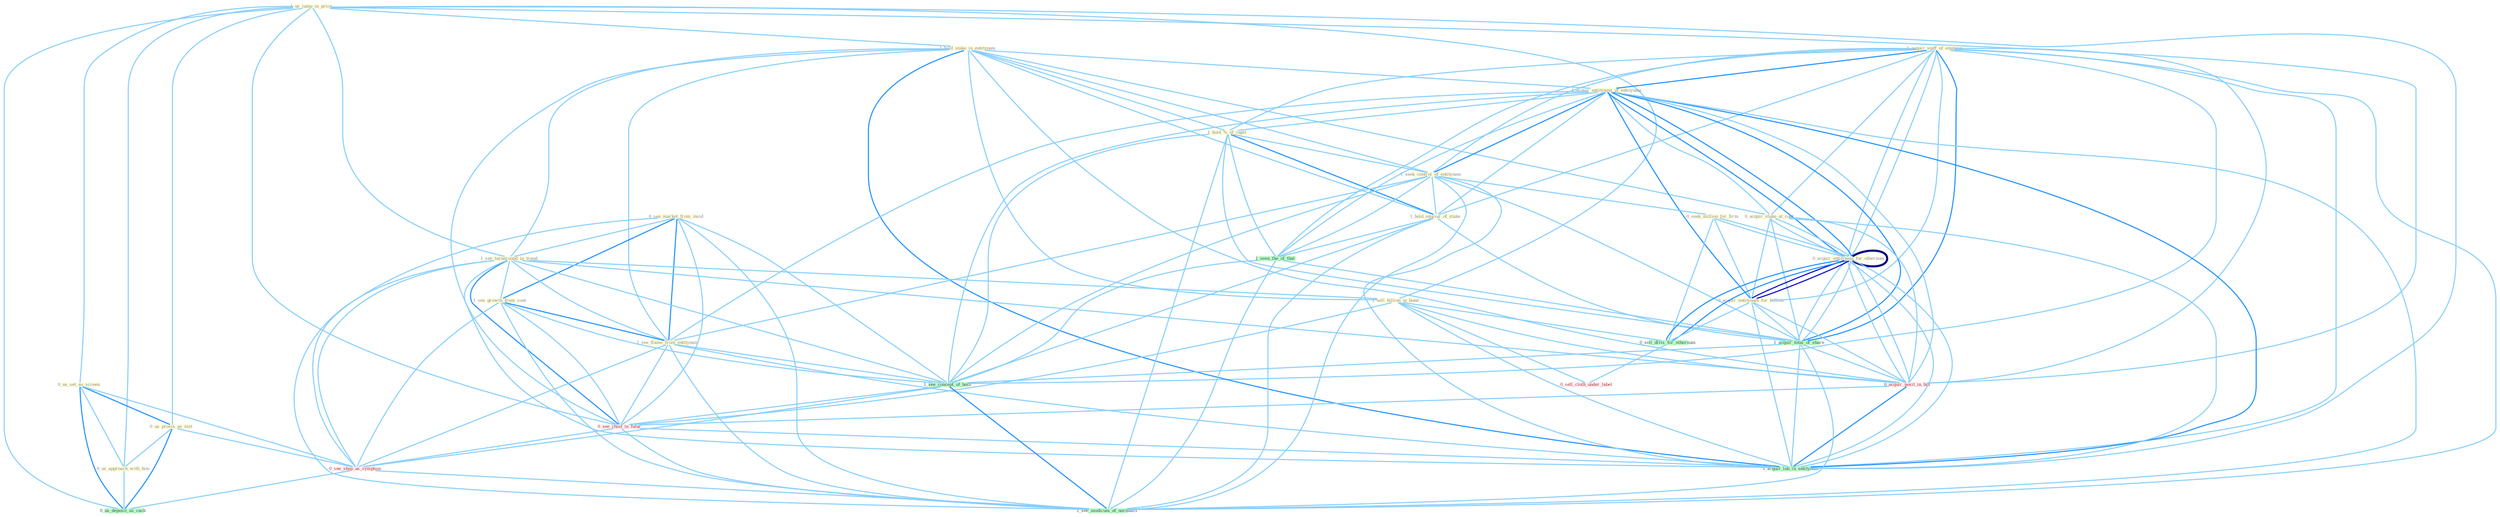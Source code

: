 Graph G{ 
    node
    [shape=polygon,style=filled,width=.5,height=.06,color="#BDFCC9",fixedsize=true,fontsize=4,
    fontcolor="#2f4f4f"];
    {node
    [color="#ffffe0", fontcolor="#8b7d6b"] "1_us_jump_in_price " "0_us_set_as_screen " "1_acquir_staff_of_employe " "0_us_provis_as_test " "1_hold_stake_in_entitynam " "1_acquir_entitynam_of_entitynam " "0_see_market_from_insid " "1_hold_%_of_capit " "1_see_turnaround_in_trend " "1_see_growth_from_coat " "1_seek_control_of_entitynam " "1_hold_equival_of_stake " "1_see_flame_from_entitynam " "0_us_approach_with_him " "0_seek_million_for_firm " "0_acquir_stake_at_cost " "0_acquir_entitynam_for_othernum " "0_acquir_entitynam_for_billion " "1_sell_billion_in_bond "}
{node [color="#fff0f5", fontcolor="#b22222"] "0_sell_cloth_under_label " "0_acquir_posit_in_bid " "0_see_chief_in_futur " "0_see_shop_as_symptom "}
edge [color="#B0E2FF"];

	"1_us_jump_in_price " -- "0_us_set_as_screen " [w="1", color="#87cefa" ];
	"1_us_jump_in_price " -- "0_us_provis_as_test " [w="1", color="#87cefa" ];
	"1_us_jump_in_price " -- "1_hold_stake_in_entitynam " [w="1", color="#87cefa" ];
	"1_us_jump_in_price " -- "1_see_turnaround_in_trend " [w="1", color="#87cefa" ];
	"1_us_jump_in_price " -- "0_us_approach_with_him " [w="1", color="#87cefa" ];
	"1_us_jump_in_price " -- "1_sell_billion_in_bond " [w="1", color="#87cefa" ];
	"1_us_jump_in_price " -- "0_acquir_posit_in_bid " [w="1", color="#87cefa" ];
	"1_us_jump_in_price " -- "0_see_chief_in_futur " [w="1", color="#87cefa" ];
	"1_us_jump_in_price " -- "1_acquir_lab_in_entitynam " [w="1", color="#87cefa" ];
	"1_us_jump_in_price " -- "0_us_deposit_as_cach " [w="1", color="#87cefa" ];
	"0_us_set_as_screen " -- "0_us_provis_as_test " [w="2", color="#1e90ff" , len=0.8];
	"0_us_set_as_screen " -- "0_us_approach_with_him " [w="1", color="#87cefa" ];
	"0_us_set_as_screen " -- "0_see_shop_as_symptom " [w="1", color="#87cefa" ];
	"0_us_set_as_screen " -- "0_us_deposit_as_cach " [w="2", color="#1e90ff" , len=0.8];
	"1_acquir_staff_of_employe " -- "1_acquir_entitynam_of_entitynam " [w="2", color="#1e90ff" , len=0.8];
	"1_acquir_staff_of_employe " -- "1_hold_%_of_capit " [w="1", color="#87cefa" ];
	"1_acquir_staff_of_employe " -- "1_seek_control_of_entitynam " [w="1", color="#87cefa" ];
	"1_acquir_staff_of_employe " -- "1_hold_equival_of_stake " [w="1", color="#87cefa" ];
	"1_acquir_staff_of_employe " -- "0_acquir_stake_at_cost " [w="1", color="#87cefa" ];
	"1_acquir_staff_of_employe " -- "0_acquir_entitynam_for_othernum " [w="1", color="#87cefa" ];
	"1_acquir_staff_of_employe " -- "0_acquir_entitynam_for_billion " [w="1", color="#87cefa" ];
	"1_acquir_staff_of_employe " -- "0_acquir_entitynam_for_othernum " [w="1", color="#87cefa" ];
	"1_acquir_staff_of_employe " -- "1_seen_the_of_that " [w="1", color="#87cefa" ];
	"1_acquir_staff_of_employe " -- "1_acquir_total_of_share " [w="2", color="#1e90ff" , len=0.8];
	"1_acquir_staff_of_employe " -- "0_acquir_posit_in_bid " [w="1", color="#87cefa" ];
	"1_acquir_staff_of_employe " -- "1_see_concept_of_both " [w="1", color="#87cefa" ];
	"1_acquir_staff_of_employe " -- "1_acquir_lab_in_entitynam " [w="1", color="#87cefa" ];
	"1_acquir_staff_of_employe " -- "1_see_modicum_of_normalci " [w="1", color="#87cefa" ];
	"0_us_provis_as_test " -- "0_us_approach_with_him " [w="1", color="#87cefa" ];
	"0_us_provis_as_test " -- "0_see_shop_as_symptom " [w="1", color="#87cefa" ];
	"0_us_provis_as_test " -- "0_us_deposit_as_cach " [w="2", color="#1e90ff" , len=0.8];
	"1_hold_stake_in_entitynam " -- "1_acquir_entitynam_of_entitynam " [w="1", color="#87cefa" ];
	"1_hold_stake_in_entitynam " -- "1_hold_%_of_capit " [w="1", color="#87cefa" ];
	"1_hold_stake_in_entitynam " -- "1_see_turnaround_in_trend " [w="1", color="#87cefa" ];
	"1_hold_stake_in_entitynam " -- "1_seek_control_of_entitynam " [w="1", color="#87cefa" ];
	"1_hold_stake_in_entitynam " -- "1_hold_equival_of_stake " [w="1", color="#87cefa" ];
	"1_hold_stake_in_entitynam " -- "1_see_flame_from_entitynam " [w="1", color="#87cefa" ];
	"1_hold_stake_in_entitynam " -- "0_acquir_stake_at_cost " [w="1", color="#87cefa" ];
	"1_hold_stake_in_entitynam " -- "1_sell_billion_in_bond " [w="1", color="#87cefa" ];
	"1_hold_stake_in_entitynam " -- "0_acquir_posit_in_bid " [w="1", color="#87cefa" ];
	"1_hold_stake_in_entitynam " -- "0_see_chief_in_futur " [w="1", color="#87cefa" ];
	"1_hold_stake_in_entitynam " -- "1_acquir_lab_in_entitynam " [w="2", color="#1e90ff" , len=0.8];
	"1_acquir_entitynam_of_entitynam " -- "1_hold_%_of_capit " [w="1", color="#87cefa" ];
	"1_acquir_entitynam_of_entitynam " -- "1_seek_control_of_entitynam " [w="2", color="#1e90ff" , len=0.8];
	"1_acquir_entitynam_of_entitynam " -- "1_hold_equival_of_stake " [w="1", color="#87cefa" ];
	"1_acquir_entitynam_of_entitynam " -- "1_see_flame_from_entitynam " [w="1", color="#87cefa" ];
	"1_acquir_entitynam_of_entitynam " -- "0_acquir_stake_at_cost " [w="1", color="#87cefa" ];
	"1_acquir_entitynam_of_entitynam " -- "0_acquir_entitynam_for_othernum " [w="2", color="#1e90ff" , len=0.8];
	"1_acquir_entitynam_of_entitynam " -- "0_acquir_entitynam_for_billion " [w="2", color="#1e90ff" , len=0.8];
	"1_acquir_entitynam_of_entitynam " -- "0_acquir_entitynam_for_othernum " [w="2", color="#1e90ff" , len=0.8];
	"1_acquir_entitynam_of_entitynam " -- "1_seen_the_of_that " [w="1", color="#87cefa" ];
	"1_acquir_entitynam_of_entitynam " -- "1_acquir_total_of_share " [w="2", color="#1e90ff" , len=0.8];
	"1_acquir_entitynam_of_entitynam " -- "0_acquir_posit_in_bid " [w="1", color="#87cefa" ];
	"1_acquir_entitynam_of_entitynam " -- "1_see_concept_of_both " [w="1", color="#87cefa" ];
	"1_acquir_entitynam_of_entitynam " -- "1_acquir_lab_in_entitynam " [w="2", color="#1e90ff" , len=0.8];
	"1_acquir_entitynam_of_entitynam " -- "1_see_modicum_of_normalci " [w="1", color="#87cefa" ];
	"0_see_market_from_insid " -- "1_see_turnaround_in_trend " [w="1", color="#87cefa" ];
	"0_see_market_from_insid " -- "1_see_growth_from_coat " [w="2", color="#1e90ff" , len=0.8];
	"0_see_market_from_insid " -- "1_see_flame_from_entitynam " [w="2", color="#1e90ff" , len=0.8];
	"0_see_market_from_insid " -- "1_see_concept_of_both " [w="1", color="#87cefa" ];
	"0_see_market_from_insid " -- "0_see_chief_in_futur " [w="1", color="#87cefa" ];
	"0_see_market_from_insid " -- "0_see_shop_as_symptom " [w="1", color="#87cefa" ];
	"0_see_market_from_insid " -- "1_see_modicum_of_normalci " [w="1", color="#87cefa" ];
	"1_hold_%_of_capit " -- "1_seek_control_of_entitynam " [w="1", color="#87cefa" ];
	"1_hold_%_of_capit " -- "1_hold_equival_of_stake " [w="2", color="#1e90ff" , len=0.8];
	"1_hold_%_of_capit " -- "1_seen_the_of_that " [w="1", color="#87cefa" ];
	"1_hold_%_of_capit " -- "1_acquir_total_of_share " [w="1", color="#87cefa" ];
	"1_hold_%_of_capit " -- "1_see_concept_of_both " [w="1", color="#87cefa" ];
	"1_hold_%_of_capit " -- "1_see_modicum_of_normalci " [w="1", color="#87cefa" ];
	"1_see_turnaround_in_trend " -- "1_see_growth_from_coat " [w="1", color="#87cefa" ];
	"1_see_turnaround_in_trend " -- "1_see_flame_from_entitynam " [w="1", color="#87cefa" ];
	"1_see_turnaround_in_trend " -- "1_sell_billion_in_bond " [w="1", color="#87cefa" ];
	"1_see_turnaround_in_trend " -- "0_acquir_posit_in_bid " [w="1", color="#87cefa" ];
	"1_see_turnaround_in_trend " -- "1_see_concept_of_both " [w="1", color="#87cefa" ];
	"1_see_turnaround_in_trend " -- "0_see_chief_in_futur " [w="2", color="#1e90ff" , len=0.8];
	"1_see_turnaround_in_trend " -- "0_see_shop_as_symptom " [w="1", color="#87cefa" ];
	"1_see_turnaround_in_trend " -- "1_acquir_lab_in_entitynam " [w="1", color="#87cefa" ];
	"1_see_turnaround_in_trend " -- "1_see_modicum_of_normalci " [w="1", color="#87cefa" ];
	"1_see_growth_from_coat " -- "1_see_flame_from_entitynam " [w="2", color="#1e90ff" , len=0.8];
	"1_see_growth_from_coat " -- "1_see_concept_of_both " [w="1", color="#87cefa" ];
	"1_see_growth_from_coat " -- "0_see_chief_in_futur " [w="1", color="#87cefa" ];
	"1_see_growth_from_coat " -- "0_see_shop_as_symptom " [w="1", color="#87cefa" ];
	"1_see_growth_from_coat " -- "1_see_modicum_of_normalci " [w="1", color="#87cefa" ];
	"1_seek_control_of_entitynam " -- "1_hold_equival_of_stake " [w="1", color="#87cefa" ];
	"1_seek_control_of_entitynam " -- "1_see_flame_from_entitynam " [w="1", color="#87cefa" ];
	"1_seek_control_of_entitynam " -- "0_seek_million_for_firm " [w="1", color="#87cefa" ];
	"1_seek_control_of_entitynam " -- "1_seen_the_of_that " [w="1", color="#87cefa" ];
	"1_seek_control_of_entitynam " -- "1_acquir_total_of_share " [w="1", color="#87cefa" ];
	"1_seek_control_of_entitynam " -- "1_see_concept_of_both " [w="1", color="#87cefa" ];
	"1_seek_control_of_entitynam " -- "1_acquir_lab_in_entitynam " [w="1", color="#87cefa" ];
	"1_seek_control_of_entitynam " -- "1_see_modicum_of_normalci " [w="1", color="#87cefa" ];
	"1_hold_equival_of_stake " -- "1_seen_the_of_that " [w="1", color="#87cefa" ];
	"1_hold_equival_of_stake " -- "1_acquir_total_of_share " [w="1", color="#87cefa" ];
	"1_hold_equival_of_stake " -- "1_see_concept_of_both " [w="1", color="#87cefa" ];
	"1_hold_equival_of_stake " -- "1_see_modicum_of_normalci " [w="1", color="#87cefa" ];
	"1_see_flame_from_entitynam " -- "1_see_concept_of_both " [w="1", color="#87cefa" ];
	"1_see_flame_from_entitynam " -- "0_see_chief_in_futur " [w="1", color="#87cefa" ];
	"1_see_flame_from_entitynam " -- "0_see_shop_as_symptom " [w="1", color="#87cefa" ];
	"1_see_flame_from_entitynam " -- "1_acquir_lab_in_entitynam " [w="1", color="#87cefa" ];
	"1_see_flame_from_entitynam " -- "1_see_modicum_of_normalci " [w="1", color="#87cefa" ];
	"0_us_approach_with_him " -- "0_us_deposit_as_cach " [w="1", color="#87cefa" ];
	"0_seek_million_for_firm " -- "0_acquir_entitynam_for_othernum " [w="1", color="#87cefa" ];
	"0_seek_million_for_firm " -- "0_acquir_entitynam_for_billion " [w="1", color="#87cefa" ];
	"0_seek_million_for_firm " -- "0_acquir_entitynam_for_othernum " [w="1", color="#87cefa" ];
	"0_seek_million_for_firm " -- "0_sell_divis_for_othernum " [w="1", color="#87cefa" ];
	"0_acquir_stake_at_cost " -- "0_acquir_entitynam_for_othernum " [w="1", color="#87cefa" ];
	"0_acquir_stake_at_cost " -- "0_acquir_entitynam_for_billion " [w="1", color="#87cefa" ];
	"0_acquir_stake_at_cost " -- "0_acquir_entitynam_for_othernum " [w="1", color="#87cefa" ];
	"0_acquir_stake_at_cost " -- "1_acquir_total_of_share " [w="1", color="#87cefa" ];
	"0_acquir_stake_at_cost " -- "0_acquir_posit_in_bid " [w="1", color="#87cefa" ];
	"0_acquir_stake_at_cost " -- "1_acquir_lab_in_entitynam " [w="1", color="#87cefa" ];
	"0_acquir_entitynam_for_othernum " -- "0_acquir_entitynam_for_billion " [w="3", color="#0000cd" , len=0.6];
	"0_acquir_entitynam_for_othernum " -- "0_acquir_entitynam_for_othernum " [w="4", style=bold, color="#000080", len=0.4];
	"0_acquir_entitynam_for_othernum " -- "0_sell_divis_for_othernum " [w="2", color="#1e90ff" , len=0.8];
	"0_acquir_entitynam_for_othernum " -- "1_acquir_total_of_share " [w="1", color="#87cefa" ];
	"0_acquir_entitynam_for_othernum " -- "0_acquir_posit_in_bid " [w="1", color="#87cefa" ];
	"0_acquir_entitynam_for_othernum " -- "1_acquir_lab_in_entitynam " [w="1", color="#87cefa" ];
	"0_acquir_entitynam_for_billion " -- "0_acquir_entitynam_for_othernum " [w="3", color="#0000cd" , len=0.6];
	"0_acquir_entitynam_for_billion " -- "0_sell_divis_for_othernum " [w="1", color="#87cefa" ];
	"0_acquir_entitynam_for_billion " -- "1_acquir_total_of_share " [w="1", color="#87cefa" ];
	"0_acquir_entitynam_for_billion " -- "0_acquir_posit_in_bid " [w="1", color="#87cefa" ];
	"0_acquir_entitynam_for_billion " -- "1_acquir_lab_in_entitynam " [w="1", color="#87cefa" ];
	"1_sell_billion_in_bond " -- "0_sell_divis_for_othernum " [w="1", color="#87cefa" ];
	"1_sell_billion_in_bond " -- "0_sell_cloth_under_label " [w="1", color="#87cefa" ];
	"1_sell_billion_in_bond " -- "0_acquir_posit_in_bid " [w="1", color="#87cefa" ];
	"1_sell_billion_in_bond " -- "0_see_chief_in_futur " [w="1", color="#87cefa" ];
	"1_sell_billion_in_bond " -- "1_acquir_lab_in_entitynam " [w="1", color="#87cefa" ];
	"0_acquir_entitynam_for_othernum " -- "0_sell_divis_for_othernum " [w="2", color="#1e90ff" , len=0.8];
	"0_acquir_entitynam_for_othernum " -- "1_acquir_total_of_share " [w="1", color="#87cefa" ];
	"0_acquir_entitynam_for_othernum " -- "0_acquir_posit_in_bid " [w="1", color="#87cefa" ];
	"0_acquir_entitynam_for_othernum " -- "1_acquir_lab_in_entitynam " [w="1", color="#87cefa" ];
	"1_seen_the_of_that " -- "1_acquir_total_of_share " [w="1", color="#87cefa" ];
	"1_seen_the_of_that " -- "1_see_concept_of_both " [w="1", color="#87cefa" ];
	"1_seen_the_of_that " -- "1_see_modicum_of_normalci " [w="1", color="#87cefa" ];
	"0_sell_divis_for_othernum " -- "0_sell_cloth_under_label " [w="1", color="#87cefa" ];
	"1_acquir_total_of_share " -- "0_acquir_posit_in_bid " [w="1", color="#87cefa" ];
	"1_acquir_total_of_share " -- "1_see_concept_of_both " [w="1", color="#87cefa" ];
	"1_acquir_total_of_share " -- "1_acquir_lab_in_entitynam " [w="1", color="#87cefa" ];
	"1_acquir_total_of_share " -- "1_see_modicum_of_normalci " [w="1", color="#87cefa" ];
	"0_acquir_posit_in_bid " -- "0_see_chief_in_futur " [w="1", color="#87cefa" ];
	"0_acquir_posit_in_bid " -- "1_acquir_lab_in_entitynam " [w="2", color="#1e90ff" , len=0.8];
	"1_see_concept_of_both " -- "0_see_chief_in_futur " [w="1", color="#87cefa" ];
	"1_see_concept_of_both " -- "0_see_shop_as_symptom " [w="1", color="#87cefa" ];
	"1_see_concept_of_both " -- "1_see_modicum_of_normalci " [w="2", color="#1e90ff" , len=0.8];
	"0_see_chief_in_futur " -- "0_see_shop_as_symptom " [w="1", color="#87cefa" ];
	"0_see_chief_in_futur " -- "1_acquir_lab_in_entitynam " [w="1", color="#87cefa" ];
	"0_see_chief_in_futur " -- "1_see_modicum_of_normalci " [w="1", color="#87cefa" ];
	"0_see_shop_as_symptom " -- "0_us_deposit_as_cach " [w="1", color="#87cefa" ];
	"0_see_shop_as_symptom " -- "1_see_modicum_of_normalci " [w="1", color="#87cefa" ];
}